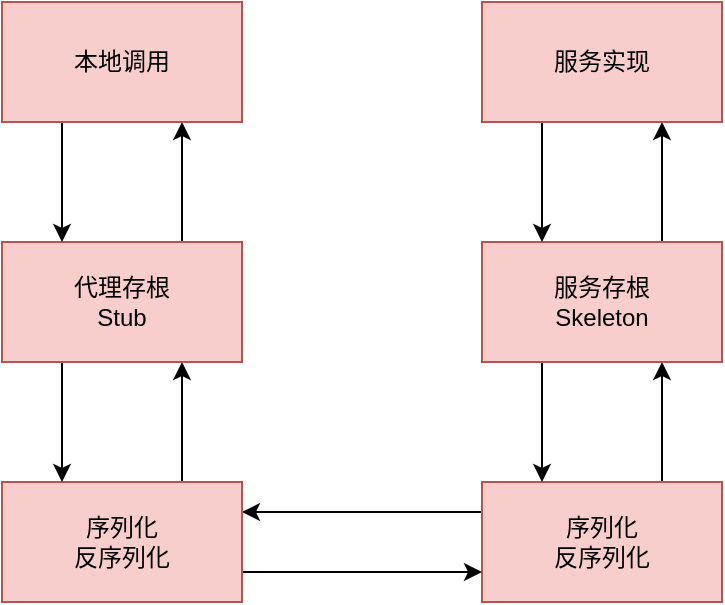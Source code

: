<mxfile version="18.0.8" type="github">
  <diagram id="4uH-TWo-YKCdjjfprE0f" name="Page-1">
    <mxGraphModel dx="507" dy="745" grid="1" gridSize="10" guides="1" tooltips="1" connect="1" arrows="1" fold="1" page="1" pageScale="1" pageWidth="827" pageHeight="1169" math="0" shadow="0">
      <root>
        <mxCell id="0" />
        <mxCell id="1" parent="0" />
        <mxCell id="s8nGhP_Hl69faYibCUDG-12" style="edgeStyle=orthogonalEdgeStyle;rounded=0;orthogonalLoop=1;jettySize=auto;html=1;exitX=0;exitY=0.25;exitDx=0;exitDy=0;entryX=1;entryY=0.25;entryDx=0;entryDy=0;" edge="1" parent="1" source="s8nGhP_Hl69faYibCUDG-1" target="s8nGhP_Hl69faYibCUDG-4">
          <mxGeometry relative="1" as="geometry" />
        </mxCell>
        <mxCell id="s8nGhP_Hl69faYibCUDG-13" style="edgeStyle=orthogonalEdgeStyle;rounded=0;orthogonalLoop=1;jettySize=auto;html=1;exitX=0.75;exitY=0;exitDx=0;exitDy=0;entryX=0.75;entryY=1;entryDx=0;entryDy=0;" edge="1" parent="1" source="s8nGhP_Hl69faYibCUDG-1" target="s8nGhP_Hl69faYibCUDG-2">
          <mxGeometry relative="1" as="geometry" />
        </mxCell>
        <mxCell id="s8nGhP_Hl69faYibCUDG-1" value="&lt;div&gt;序列化&lt;/div&gt;&lt;div&gt;反序列化&lt;br&gt;&lt;/div&gt;" style="rounded=0;whiteSpace=wrap;html=1;fillColor=#f8cecc;strokeColor=#b85450;" vertex="1" parent="1">
          <mxGeometry x="560" y="440" width="120" height="60" as="geometry" />
        </mxCell>
        <mxCell id="s8nGhP_Hl69faYibCUDG-14" style="edgeStyle=orthogonalEdgeStyle;rounded=0;orthogonalLoop=1;jettySize=auto;html=1;exitX=0.75;exitY=0;exitDx=0;exitDy=0;entryX=0.75;entryY=1;entryDx=0;entryDy=0;" edge="1" parent="1" source="s8nGhP_Hl69faYibCUDG-2" target="s8nGhP_Hl69faYibCUDG-3">
          <mxGeometry relative="1" as="geometry" />
        </mxCell>
        <mxCell id="s8nGhP_Hl69faYibCUDG-16" style="edgeStyle=orthogonalEdgeStyle;rounded=0;orthogonalLoop=1;jettySize=auto;html=1;exitX=0.25;exitY=1;exitDx=0;exitDy=0;entryX=0.25;entryY=0;entryDx=0;entryDy=0;" edge="1" parent="1" source="s8nGhP_Hl69faYibCUDG-2" target="s8nGhP_Hl69faYibCUDG-1">
          <mxGeometry relative="1" as="geometry" />
        </mxCell>
        <mxCell id="s8nGhP_Hl69faYibCUDG-2" value="&lt;div&gt;服务存根&lt;/div&gt;&lt;div&gt;Skeleton&lt;br&gt;&lt;/div&gt;" style="rounded=0;whiteSpace=wrap;html=1;fillColor=#f8cecc;strokeColor=#b85450;" vertex="1" parent="1">
          <mxGeometry x="560" y="320" width="120" height="60" as="geometry" />
        </mxCell>
        <mxCell id="s8nGhP_Hl69faYibCUDG-15" style="edgeStyle=orthogonalEdgeStyle;rounded=0;orthogonalLoop=1;jettySize=auto;html=1;exitX=0.25;exitY=1;exitDx=0;exitDy=0;entryX=0.25;entryY=0;entryDx=0;entryDy=0;" edge="1" parent="1" source="s8nGhP_Hl69faYibCUDG-3" target="s8nGhP_Hl69faYibCUDG-2">
          <mxGeometry relative="1" as="geometry" />
        </mxCell>
        <mxCell id="s8nGhP_Hl69faYibCUDG-3" value="服务实现" style="rounded=0;whiteSpace=wrap;html=1;fillColor=#f8cecc;strokeColor=#b85450;" vertex="1" parent="1">
          <mxGeometry x="560" y="200" width="120" height="60" as="geometry" />
        </mxCell>
        <mxCell id="s8nGhP_Hl69faYibCUDG-10" style="edgeStyle=orthogonalEdgeStyle;rounded=0;orthogonalLoop=1;jettySize=auto;html=1;exitX=0.75;exitY=0;exitDx=0;exitDy=0;entryX=0.75;entryY=1;entryDx=0;entryDy=0;" edge="1" parent="1" source="s8nGhP_Hl69faYibCUDG-4" target="s8nGhP_Hl69faYibCUDG-5">
          <mxGeometry relative="1" as="geometry" />
        </mxCell>
        <mxCell id="s8nGhP_Hl69faYibCUDG-11" style="edgeStyle=orthogonalEdgeStyle;rounded=0;orthogonalLoop=1;jettySize=auto;html=1;exitX=1;exitY=0.75;exitDx=0;exitDy=0;entryX=0;entryY=0.75;entryDx=0;entryDy=0;" edge="1" parent="1" source="s8nGhP_Hl69faYibCUDG-4" target="s8nGhP_Hl69faYibCUDG-1">
          <mxGeometry relative="1" as="geometry" />
        </mxCell>
        <mxCell id="s8nGhP_Hl69faYibCUDG-4" value="&lt;div&gt;序列化&lt;/div&gt;&lt;div&gt;反序列化&lt;br&gt;&lt;/div&gt;" style="rounded=0;whiteSpace=wrap;html=1;fillColor=#f8cecc;strokeColor=#b85450;" vertex="1" parent="1">
          <mxGeometry x="320" y="440" width="120" height="60" as="geometry" />
        </mxCell>
        <mxCell id="s8nGhP_Hl69faYibCUDG-8" style="edgeStyle=orthogonalEdgeStyle;rounded=0;orthogonalLoop=1;jettySize=auto;html=1;exitX=0.75;exitY=0;exitDx=0;exitDy=0;entryX=0.75;entryY=1;entryDx=0;entryDy=0;" edge="1" parent="1" source="s8nGhP_Hl69faYibCUDG-5" target="s8nGhP_Hl69faYibCUDG-6">
          <mxGeometry relative="1" as="geometry" />
        </mxCell>
        <mxCell id="s8nGhP_Hl69faYibCUDG-9" style="edgeStyle=orthogonalEdgeStyle;rounded=0;orthogonalLoop=1;jettySize=auto;html=1;exitX=0.25;exitY=1;exitDx=0;exitDy=0;entryX=0.25;entryY=0;entryDx=0;entryDy=0;" edge="1" parent="1" source="s8nGhP_Hl69faYibCUDG-5" target="s8nGhP_Hl69faYibCUDG-4">
          <mxGeometry relative="1" as="geometry" />
        </mxCell>
        <mxCell id="s8nGhP_Hl69faYibCUDG-5" value="&lt;div&gt;代理存根&lt;/div&gt;&lt;div&gt;Stub&lt;/div&gt;" style="rounded=0;whiteSpace=wrap;html=1;fillColor=#f8cecc;strokeColor=#b85450;" vertex="1" parent="1">
          <mxGeometry x="320" y="320" width="120" height="60" as="geometry" />
        </mxCell>
        <mxCell id="s8nGhP_Hl69faYibCUDG-7" style="edgeStyle=orthogonalEdgeStyle;rounded=0;orthogonalLoop=1;jettySize=auto;html=1;exitX=0.25;exitY=1;exitDx=0;exitDy=0;entryX=0.25;entryY=0;entryDx=0;entryDy=0;" edge="1" parent="1" source="s8nGhP_Hl69faYibCUDG-6" target="s8nGhP_Hl69faYibCUDG-5">
          <mxGeometry relative="1" as="geometry" />
        </mxCell>
        <mxCell id="s8nGhP_Hl69faYibCUDG-6" value="本地调用" style="rounded=0;whiteSpace=wrap;html=1;fillColor=#f8cecc;strokeColor=#b85450;" vertex="1" parent="1">
          <mxGeometry x="320" y="200" width="120" height="60" as="geometry" />
        </mxCell>
      </root>
    </mxGraphModel>
  </diagram>
</mxfile>
